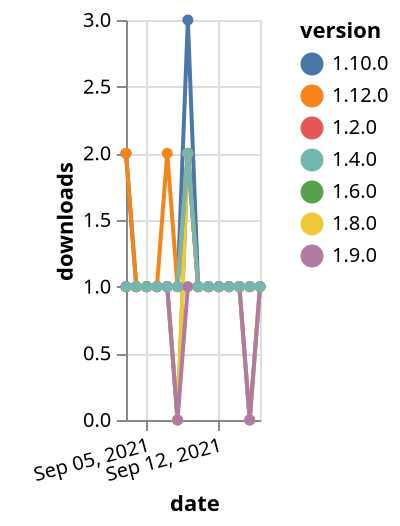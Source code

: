 {"$schema": "https://vega.github.io/schema/vega-lite/v5.json", "description": "A simple bar chart with embedded data.", "data": {"values": [{"date": "2021-09-03", "total": 178, "delta": 1, "version": "1.6.0"}, {"date": "2021-09-04", "total": 179, "delta": 1, "version": "1.6.0"}, {"date": "2021-09-05", "total": 180, "delta": 1, "version": "1.6.0"}, {"date": "2021-09-06", "total": 181, "delta": 1, "version": "1.6.0"}, {"date": "2021-09-07", "total": 182, "delta": 1, "version": "1.6.0"}, {"date": "2021-09-08", "total": 182, "delta": 0, "version": "1.6.0"}, {"date": "2021-09-09", "total": 184, "delta": 2, "version": "1.6.0"}, {"date": "2021-09-10", "total": 185, "delta": 1, "version": "1.6.0"}, {"date": "2021-09-11", "total": 186, "delta": 1, "version": "1.6.0"}, {"date": "2021-09-12", "total": 187, "delta": 1, "version": "1.6.0"}, {"date": "2021-09-13", "total": 188, "delta": 1, "version": "1.6.0"}, {"date": "2021-09-14", "total": 189, "delta": 1, "version": "1.6.0"}, {"date": "2021-09-15", "total": 189, "delta": 0, "version": "1.6.0"}, {"date": "2021-09-16", "total": 190, "delta": 1, "version": "1.6.0"}, {"date": "2021-09-03", "total": 144, "delta": 1, "version": "1.8.0"}, {"date": "2021-09-04", "total": 145, "delta": 1, "version": "1.8.0"}, {"date": "2021-09-05", "total": 146, "delta": 1, "version": "1.8.0"}, {"date": "2021-09-06", "total": 147, "delta": 1, "version": "1.8.0"}, {"date": "2021-09-07", "total": 148, "delta": 1, "version": "1.8.0"}, {"date": "2021-09-08", "total": 148, "delta": 0, "version": "1.8.0"}, {"date": "2021-09-09", "total": 150, "delta": 2, "version": "1.8.0"}, {"date": "2021-09-10", "total": 151, "delta": 1, "version": "1.8.0"}, {"date": "2021-09-11", "total": 152, "delta": 1, "version": "1.8.0"}, {"date": "2021-09-12", "total": 153, "delta": 1, "version": "1.8.0"}, {"date": "2021-09-13", "total": 154, "delta": 1, "version": "1.8.0"}, {"date": "2021-09-14", "total": 155, "delta": 1, "version": "1.8.0"}, {"date": "2021-09-15", "total": 155, "delta": 0, "version": "1.8.0"}, {"date": "2021-09-16", "total": 156, "delta": 1, "version": "1.8.0"}, {"date": "2021-09-03", "total": 145, "delta": 1, "version": "1.9.0"}, {"date": "2021-09-04", "total": 146, "delta": 1, "version": "1.9.0"}, {"date": "2021-09-05", "total": 147, "delta": 1, "version": "1.9.0"}, {"date": "2021-09-06", "total": 148, "delta": 1, "version": "1.9.0"}, {"date": "2021-09-07", "total": 149, "delta": 1, "version": "1.9.0"}, {"date": "2021-09-08", "total": 149, "delta": 0, "version": "1.9.0"}, {"date": "2021-09-09", "total": 150, "delta": 1, "version": "1.9.0"}, {"date": "2021-09-10", "total": 151, "delta": 1, "version": "1.9.0"}, {"date": "2021-09-11", "total": 152, "delta": 1, "version": "1.9.0"}, {"date": "2021-09-12", "total": 153, "delta": 1, "version": "1.9.0"}, {"date": "2021-09-13", "total": 154, "delta": 1, "version": "1.9.0"}, {"date": "2021-09-14", "total": 155, "delta": 1, "version": "1.9.0"}, {"date": "2021-09-15", "total": 155, "delta": 0, "version": "1.9.0"}, {"date": "2021-09-16", "total": 156, "delta": 1, "version": "1.9.0"}, {"date": "2021-09-03", "total": 169, "delta": 2, "version": "1.10.0"}, {"date": "2021-09-04", "total": 170, "delta": 1, "version": "1.10.0"}, {"date": "2021-09-05", "total": 171, "delta": 1, "version": "1.10.0"}, {"date": "2021-09-06", "total": 172, "delta": 1, "version": "1.10.0"}, {"date": "2021-09-07", "total": 173, "delta": 1, "version": "1.10.0"}, {"date": "2021-09-08", "total": 174, "delta": 1, "version": "1.10.0"}, {"date": "2021-09-09", "total": 177, "delta": 3, "version": "1.10.0"}, {"date": "2021-09-10", "total": 178, "delta": 1, "version": "1.10.0"}, {"date": "2021-09-11", "total": 179, "delta": 1, "version": "1.10.0"}, {"date": "2021-09-12", "total": 180, "delta": 1, "version": "1.10.0"}, {"date": "2021-09-13", "total": 181, "delta": 1, "version": "1.10.0"}, {"date": "2021-09-14", "total": 182, "delta": 1, "version": "1.10.0"}, {"date": "2021-09-15", "total": 183, "delta": 1, "version": "1.10.0"}, {"date": "2021-09-16", "total": 184, "delta": 1, "version": "1.10.0"}, {"date": "2021-09-03", "total": 226, "delta": 1, "version": "1.2.0"}, {"date": "2021-09-04", "total": 227, "delta": 1, "version": "1.2.0"}, {"date": "2021-09-05", "total": 228, "delta": 1, "version": "1.2.0"}, {"date": "2021-09-06", "total": 229, "delta": 1, "version": "1.2.0"}, {"date": "2021-09-07", "total": 230, "delta": 1, "version": "1.2.0"}, {"date": "2021-09-08", "total": 231, "delta": 1, "version": "1.2.0"}, {"date": "2021-09-09", "total": 233, "delta": 2, "version": "1.2.0"}, {"date": "2021-09-10", "total": 234, "delta": 1, "version": "1.2.0"}, {"date": "2021-09-11", "total": 235, "delta": 1, "version": "1.2.0"}, {"date": "2021-09-12", "total": 236, "delta": 1, "version": "1.2.0"}, {"date": "2021-09-13", "total": 237, "delta": 1, "version": "1.2.0"}, {"date": "2021-09-14", "total": 238, "delta": 1, "version": "1.2.0"}, {"date": "2021-09-15", "total": 239, "delta": 1, "version": "1.2.0"}, {"date": "2021-09-16", "total": 240, "delta": 1, "version": "1.2.0"}, {"date": "2021-09-03", "total": 118, "delta": 2, "version": "1.12.0"}, {"date": "2021-09-04", "total": 119, "delta": 1, "version": "1.12.0"}, {"date": "2021-09-05", "total": 120, "delta": 1, "version": "1.12.0"}, {"date": "2021-09-06", "total": 121, "delta": 1, "version": "1.12.0"}, {"date": "2021-09-07", "total": 123, "delta": 2, "version": "1.12.0"}, {"date": "2021-09-08", "total": 124, "delta": 1, "version": "1.12.0"}, {"date": "2021-09-09", "total": 126, "delta": 2, "version": "1.12.0"}, {"date": "2021-09-10", "total": 127, "delta": 1, "version": "1.12.0"}, {"date": "2021-09-11", "total": 128, "delta": 1, "version": "1.12.0"}, {"date": "2021-09-12", "total": 129, "delta": 1, "version": "1.12.0"}, {"date": "2021-09-13", "total": 130, "delta": 1, "version": "1.12.0"}, {"date": "2021-09-14", "total": 131, "delta": 1, "version": "1.12.0"}, {"date": "2021-09-15", "total": 132, "delta": 1, "version": "1.12.0"}, {"date": "2021-09-16", "total": 133, "delta": 1, "version": "1.12.0"}, {"date": "2021-09-03", "total": 299, "delta": 1, "version": "1.4.0"}, {"date": "2021-09-04", "total": 300, "delta": 1, "version": "1.4.0"}, {"date": "2021-09-05", "total": 301, "delta": 1, "version": "1.4.0"}, {"date": "2021-09-06", "total": 302, "delta": 1, "version": "1.4.0"}, {"date": "2021-09-07", "total": 303, "delta": 1, "version": "1.4.0"}, {"date": "2021-09-08", "total": 304, "delta": 1, "version": "1.4.0"}, {"date": "2021-09-09", "total": 306, "delta": 2, "version": "1.4.0"}, {"date": "2021-09-10", "total": 307, "delta": 1, "version": "1.4.0"}, {"date": "2021-09-11", "total": 308, "delta": 1, "version": "1.4.0"}, {"date": "2021-09-12", "total": 309, "delta": 1, "version": "1.4.0"}, {"date": "2021-09-13", "total": 310, "delta": 1, "version": "1.4.0"}, {"date": "2021-09-14", "total": 311, "delta": 1, "version": "1.4.0"}, {"date": "2021-09-15", "total": 312, "delta": 1, "version": "1.4.0"}, {"date": "2021-09-16", "total": 313, "delta": 1, "version": "1.4.0"}]}, "width": "container", "mark": {"type": "line", "point": {"filled": true}}, "encoding": {"x": {"field": "date", "type": "temporal", "timeUnit": "yearmonthdate", "title": "date", "axis": {"labelAngle": -15}}, "y": {"field": "delta", "type": "quantitative", "title": "downloads"}, "color": {"field": "version", "type": "nominal"}, "tooltip": {"field": "delta"}}}